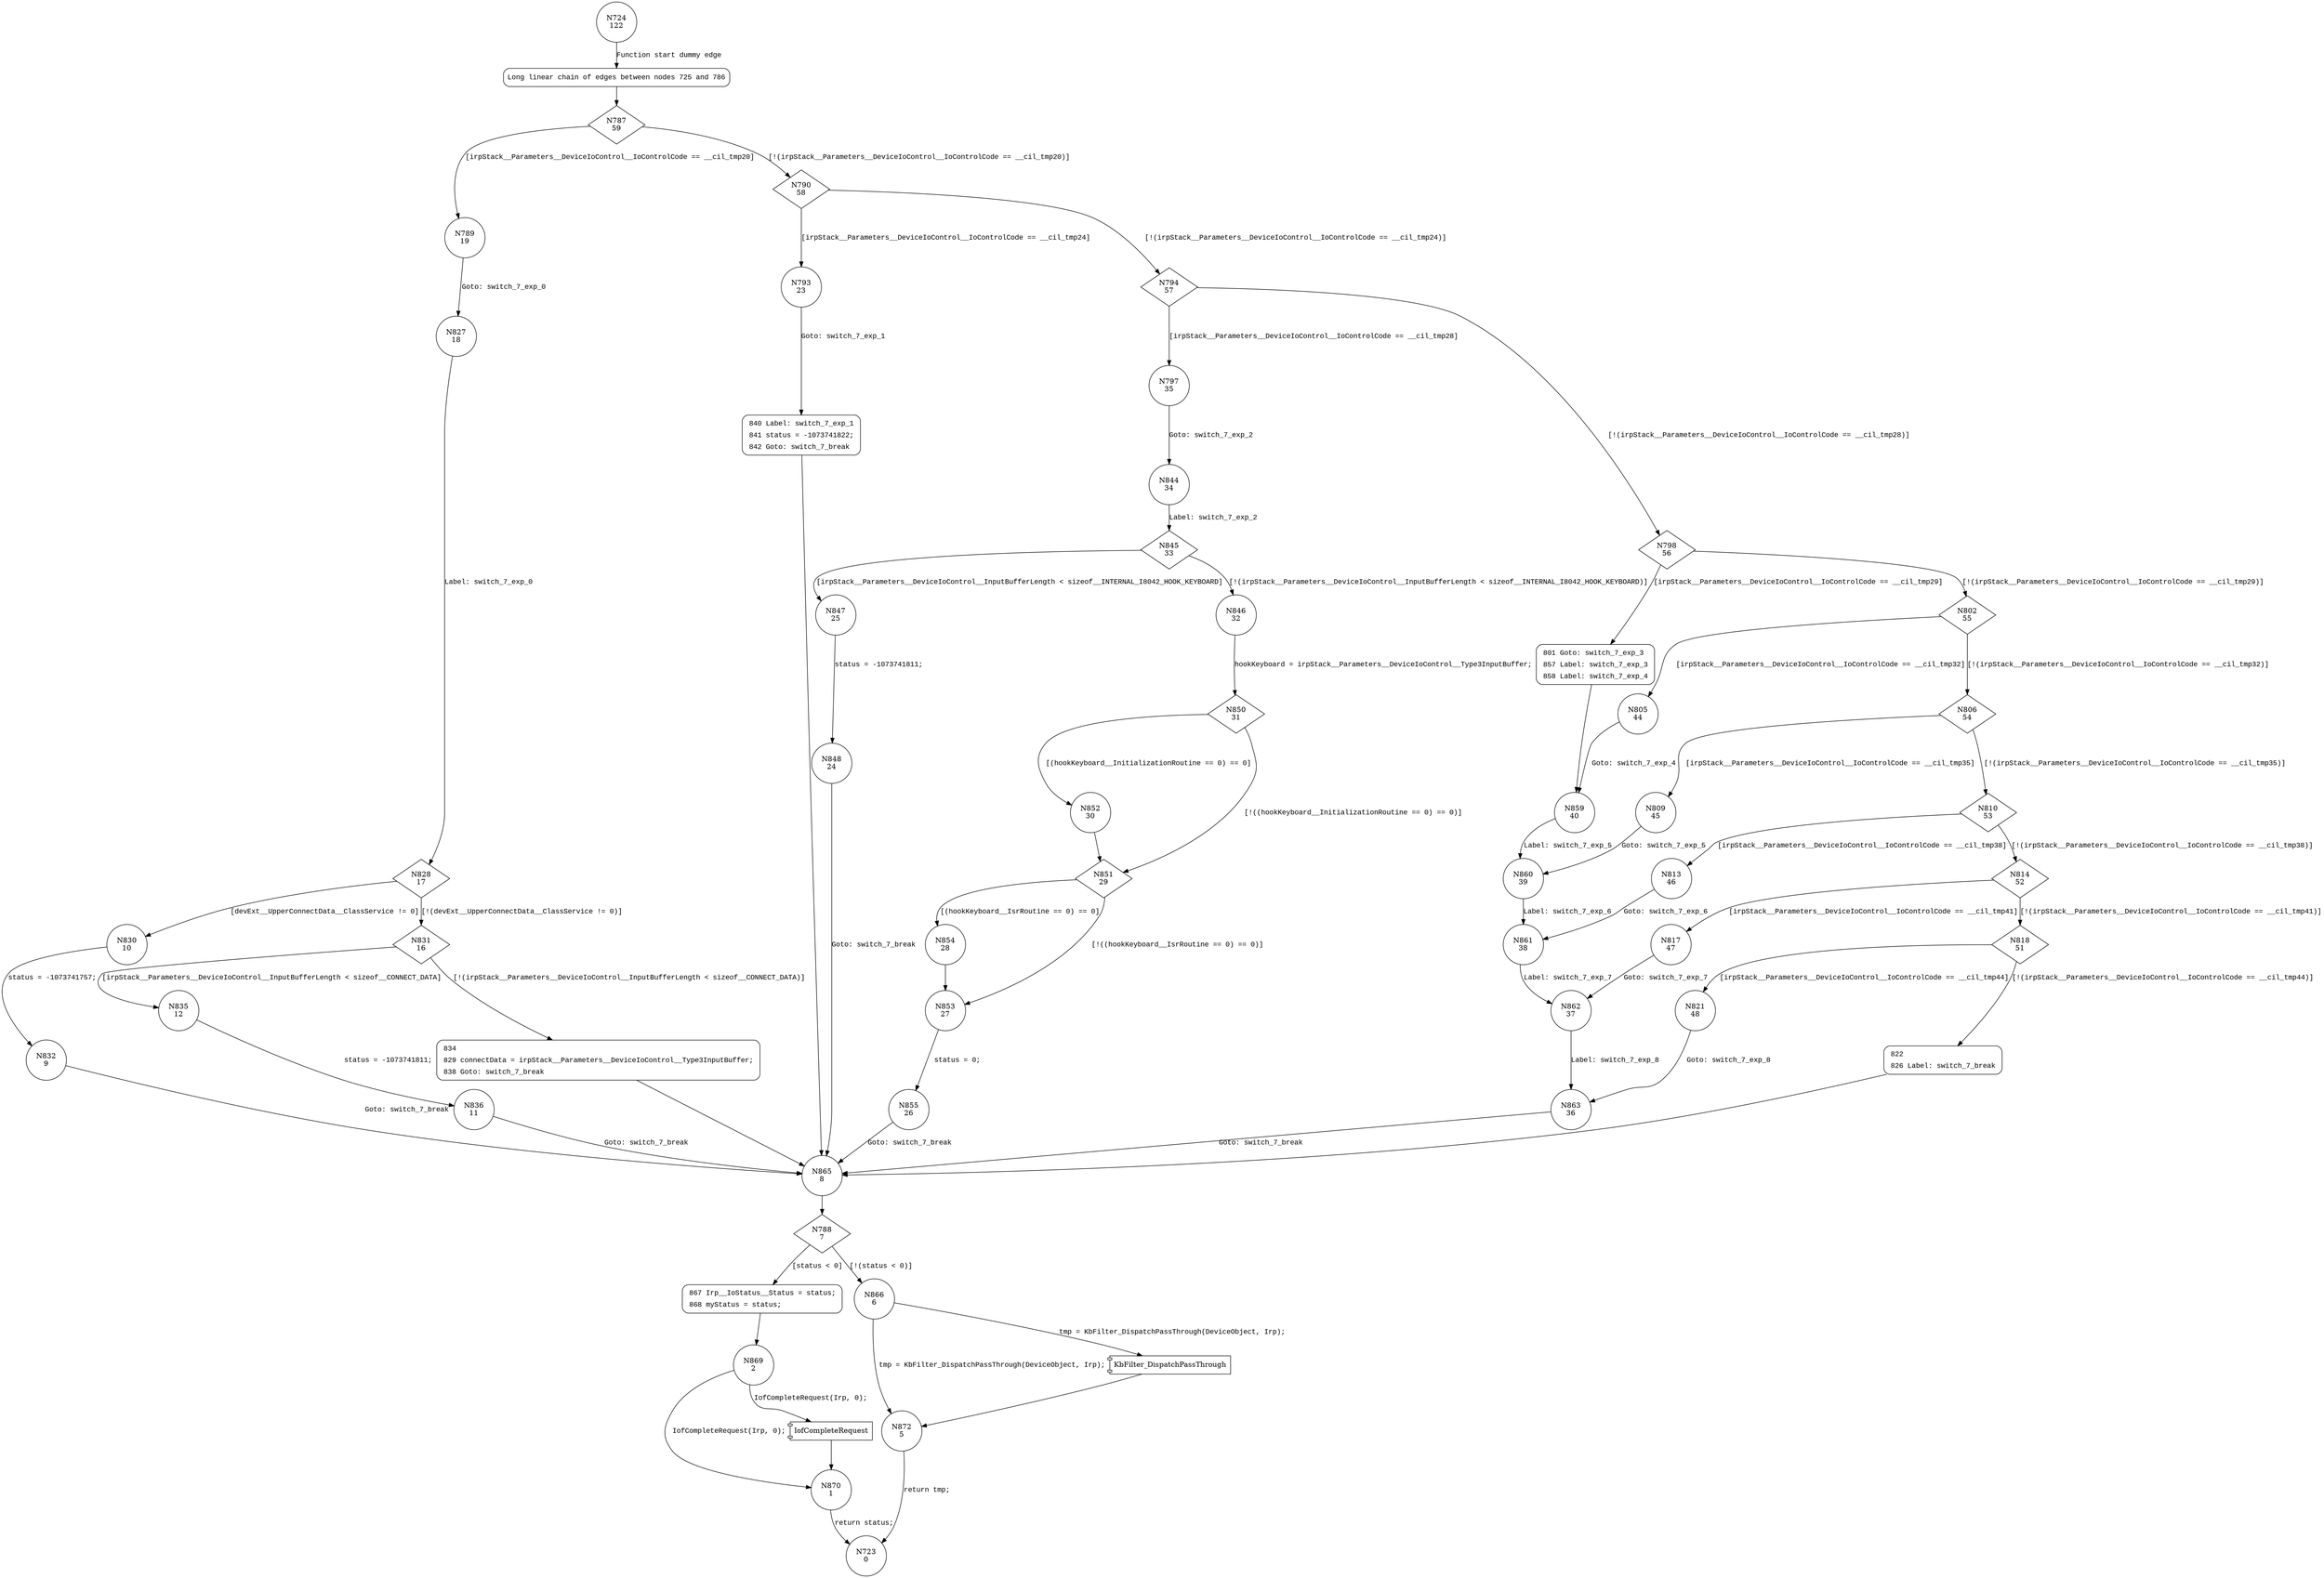 digraph KbFilter_InternIoCtl {
724 [shape="circle" label="N724\n122"]
725 [shape="circle" label="N725\n121"]
787 [shape="diamond" label="N787\n59"]
789 [shape="circle" label="N789\n19"]
790 [shape="diamond" label="N790\n58"]
793 [shape="circle" label="N793\n23"]
794 [shape="diamond" label="N794\n57"]
797 [shape="circle" label="N797\n35"]
798 [shape="diamond" label="N798\n56"]
801 [shape="circle" label="N801\n43"]
802 [shape="diamond" label="N802\n55"]
805 [shape="circle" label="N805\n44"]
806 [shape="diamond" label="N806\n54"]
809 [shape="circle" label="N809\n45"]
810 [shape="diamond" label="N810\n53"]
813 [shape="circle" label="N813\n46"]
814 [shape="diamond" label="N814\n52"]
817 [shape="circle" label="N817\n47"]
818 [shape="diamond" label="N818\n51"]
821 [shape="circle" label="N821\n48"]
822 [shape="circle" label="N822\n50"]
865 [shape="circle" label="N865\n8"]
788 [shape="diamond" label="N788\n7"]
867 [shape="circle" label="N867\n4"]
866 [shape="circle" label="N866\n6"]
872 [shape="circle" label="N872\n5"]
723 [shape="circle" label="N723\n0"]
869 [shape="circle" label="N869\n2"]
870 [shape="circle" label="N870\n1"]
863 [shape="circle" label="N863\n36"]
862 [shape="circle" label="N862\n37"]
861 [shape="circle" label="N861\n38"]
860 [shape="circle" label="N860\n39"]
859 [shape="circle" label="N859\n40"]
844 [shape="circle" label="N844\n34"]
845 [shape="diamond" label="N845\n33"]
847 [shape="circle" label="N847\n25"]
846 [shape="circle" label="N846\n32"]
850 [shape="diamond" label="N850\n31"]
852 [shape="circle" label="N852\n30"]
851 [shape="diamond" label="N851\n29"]
854 [shape="circle" label="N854\n28"]
853 [shape="circle" label="N853\n27"]
855 [shape="circle" label="N855\n26"]
848 [shape="circle" label="N848\n24"]
840 [shape="circle" label="N840\n22"]
827 [shape="circle" label="N827\n18"]
828 [shape="diamond" label="N828\n17"]
830 [shape="circle" label="N830\n10"]
831 [shape="diamond" label="N831\n16"]
835 [shape="circle" label="N835\n12"]
834 [shape="circle" label="N834\n15"]
836 [shape="circle" label="N836\n11"]
832 [shape="circle" label="N832\n9"]
725 [style="filled,bold" penwidth="1" fillcolor="white" fontname="Courier New" shape="Mrecord" label="Long linear chain of edges between nodes 725 and 786"]
725 -> 787[label=""]
822 [style="filled,bold" penwidth="1" fillcolor="white" fontname="Courier New" shape="Mrecord" label=<<table border="0" cellborder="0" cellpadding="3" bgcolor="white"><tr><td align="right">822</td><td align="left"></td></tr><tr><td align="right">826</td><td align="left">Label: switch_7_break</td></tr></table>>]
822 -> 865[label=""]
867 [style="filled,bold" penwidth="1" fillcolor="white" fontname="Courier New" shape="Mrecord" label=<<table border="0" cellborder="0" cellpadding="3" bgcolor="white"><tr><td align="right">867</td><td align="left">Irp__IoStatus__Status = status;</td></tr><tr><td align="right">868</td><td align="left">myStatus = status;</td></tr></table>>]
867 -> 869[label=""]
801 [style="filled,bold" penwidth="1" fillcolor="white" fontname="Courier New" shape="Mrecord" label=<<table border="0" cellborder="0" cellpadding="3" bgcolor="white"><tr><td align="right">801</td><td align="left">Goto: switch_7_exp_3</td></tr><tr><td align="right">857</td><td align="left">Label: switch_7_exp_3</td></tr><tr><td align="right">858</td><td align="left">Label: switch_7_exp_4</td></tr></table>>]
801 -> 859[label=""]
840 [style="filled,bold" penwidth="1" fillcolor="white" fontname="Courier New" shape="Mrecord" label=<<table border="0" cellborder="0" cellpadding="3" bgcolor="white"><tr><td align="right">840</td><td align="left">Label: switch_7_exp_1</td></tr><tr><td align="right">841</td><td align="left">status = -1073741822;</td></tr><tr><td align="right">842</td><td align="left">Goto: switch_7_break</td></tr></table>>]
840 -> 865[label=""]
834 [style="filled,bold" penwidth="1" fillcolor="white" fontname="Courier New" shape="Mrecord" label=<<table border="0" cellborder="0" cellpadding="3" bgcolor="white"><tr><td align="right">834</td><td align="left"></td></tr><tr><td align="right">829</td><td align="left">connectData = irpStack__Parameters__DeviceIoControl__Type3InputBuffer;</td></tr><tr><td align="right">838</td><td align="left">Goto: switch_7_break</td></tr></table>>]
834 -> 865[label=""]
724 -> 725 [label="Function start dummy edge" fontname="Courier New"]
787 -> 789 [label="[irpStack__Parameters__DeviceIoControl__IoControlCode == __cil_tmp20]" fontname="Courier New"]
787 -> 790 [label="[!(irpStack__Parameters__DeviceIoControl__IoControlCode == __cil_tmp20)]" fontname="Courier New"]
790 -> 793 [label="[irpStack__Parameters__DeviceIoControl__IoControlCode == __cil_tmp24]" fontname="Courier New"]
790 -> 794 [label="[!(irpStack__Parameters__DeviceIoControl__IoControlCode == __cil_tmp24)]" fontname="Courier New"]
794 -> 797 [label="[irpStack__Parameters__DeviceIoControl__IoControlCode == __cil_tmp28]" fontname="Courier New"]
794 -> 798 [label="[!(irpStack__Parameters__DeviceIoControl__IoControlCode == __cil_tmp28)]" fontname="Courier New"]
798 -> 801 [label="[irpStack__Parameters__DeviceIoControl__IoControlCode == __cil_tmp29]" fontname="Courier New"]
798 -> 802 [label="[!(irpStack__Parameters__DeviceIoControl__IoControlCode == __cil_tmp29)]" fontname="Courier New"]
802 -> 805 [label="[irpStack__Parameters__DeviceIoControl__IoControlCode == __cil_tmp32]" fontname="Courier New"]
802 -> 806 [label="[!(irpStack__Parameters__DeviceIoControl__IoControlCode == __cil_tmp32)]" fontname="Courier New"]
806 -> 809 [label="[irpStack__Parameters__DeviceIoControl__IoControlCode == __cil_tmp35]" fontname="Courier New"]
806 -> 810 [label="[!(irpStack__Parameters__DeviceIoControl__IoControlCode == __cil_tmp35)]" fontname="Courier New"]
810 -> 813 [label="[irpStack__Parameters__DeviceIoControl__IoControlCode == __cil_tmp38]" fontname="Courier New"]
810 -> 814 [label="[!(irpStack__Parameters__DeviceIoControl__IoControlCode == __cil_tmp38)]" fontname="Courier New"]
814 -> 817 [label="[irpStack__Parameters__DeviceIoControl__IoControlCode == __cil_tmp41]" fontname="Courier New"]
814 -> 818 [label="[!(irpStack__Parameters__DeviceIoControl__IoControlCode == __cil_tmp41)]" fontname="Courier New"]
818 -> 821 [label="[irpStack__Parameters__DeviceIoControl__IoControlCode == __cil_tmp44]" fontname="Courier New"]
818 -> 822 [label="[!(irpStack__Parameters__DeviceIoControl__IoControlCode == __cil_tmp44)]" fontname="Courier New"]
865 -> 788 [label="" fontname="Courier New"]
788 -> 867 [label="[status < 0]" fontname="Courier New"]
788 -> 866 [label="[!(status < 0)]" fontname="Courier New"]
100020 [shape="component" label="KbFilter_DispatchPassThrough"]
866 -> 100020 [label="tmp = KbFilter_DispatchPassThrough(DeviceObject, Irp);" fontname="Courier New"]
100020 -> 872 [label="" fontname="Courier New"]
866 -> 872 [label="tmp = KbFilter_DispatchPassThrough(DeviceObject, Irp);" fontname="Courier New"]
872 -> 723 [label="return tmp;" fontname="Courier New"]
100021 [shape="component" label="IofCompleteRequest"]
869 -> 100021 [label="IofCompleteRequest(Irp, 0);" fontname="Courier New"]
100021 -> 870 [label="" fontname="Courier New"]
869 -> 870 [label="IofCompleteRequest(Irp, 0);" fontname="Courier New"]
870 -> 723 [label="return status;" fontname="Courier New"]
863 -> 865 [label="Goto: switch_7_break" fontname="Courier New"]
862 -> 863 [label="Label: switch_7_exp_8" fontname="Courier New"]
861 -> 862 [label="Label: switch_7_exp_7" fontname="Courier New"]
860 -> 861 [label="Label: switch_7_exp_6" fontname="Courier New"]
859 -> 860 [label="Label: switch_7_exp_5" fontname="Courier New"]
797 -> 844 [label="Goto: switch_7_exp_2" fontname="Courier New"]
845 -> 847 [label="[irpStack__Parameters__DeviceIoControl__InputBufferLength < sizeof__INTERNAL_I8042_HOOK_KEYBOARD]" fontname="Courier New"]
845 -> 846 [label="[!(irpStack__Parameters__DeviceIoControl__InputBufferLength < sizeof__INTERNAL_I8042_HOOK_KEYBOARD)]" fontname="Courier New"]
850 -> 852 [label="[(hookKeyboard__InitializationRoutine == 0) == 0]" fontname="Courier New"]
850 -> 851 [label="[!((hookKeyboard__InitializationRoutine == 0) == 0)]" fontname="Courier New"]
851 -> 854 [label="[(hookKeyboard__IsrRoutine == 0) == 0]" fontname="Courier New"]
851 -> 853 [label="[!((hookKeyboard__IsrRoutine == 0) == 0)]" fontname="Courier New"]
853 -> 855 [label="status = 0;" fontname="Courier New"]
854 -> 853 [label="" fontname="Courier New"]
847 -> 848 [label="status = -1073741811;" fontname="Courier New"]
793 -> 840 [label="Goto: switch_7_exp_1" fontname="Courier New"]
789 -> 827 [label="Goto: switch_7_exp_0" fontname="Courier New"]
828 -> 830 [label="[devExt__UpperConnectData__ClassService != 0]" fontname="Courier New"]
828 -> 831 [label="[!(devExt__UpperConnectData__ClassService != 0)]" fontname="Courier New"]
831 -> 835 [label="[irpStack__Parameters__DeviceIoControl__InputBufferLength < sizeof__CONNECT_DATA]" fontname="Courier New"]
831 -> 834 [label="[!(irpStack__Parameters__DeviceIoControl__InputBufferLength < sizeof__CONNECT_DATA)]" fontname="Courier New"]
835 -> 836 [label="status = -1073741811;" fontname="Courier New"]
830 -> 832 [label="status = -1073741757;" fontname="Courier New"]
821 -> 863 [label="Goto: switch_7_exp_8" fontname="Courier New"]
817 -> 862 [label="Goto: switch_7_exp_7" fontname="Courier New"]
813 -> 861 [label="Goto: switch_7_exp_6" fontname="Courier New"]
809 -> 860 [label="Goto: switch_7_exp_5" fontname="Courier New"]
805 -> 859 [label="Goto: switch_7_exp_4" fontname="Courier New"]
844 -> 845 [label="Label: switch_7_exp_2" fontname="Courier New"]
846 -> 850 [label="hookKeyboard = irpStack__Parameters__DeviceIoControl__Type3InputBuffer;" fontname="Courier New"]
855 -> 865 [label="Goto: switch_7_break" fontname="Courier New"]
852 -> 851 [label="" fontname="Courier New"]
848 -> 865 [label="Goto: switch_7_break" fontname="Courier New"]
827 -> 828 [label="Label: switch_7_exp_0" fontname="Courier New"]
836 -> 865 [label="Goto: switch_7_break" fontname="Courier New"]
832 -> 865 [label="Goto: switch_7_break" fontname="Courier New"]
}